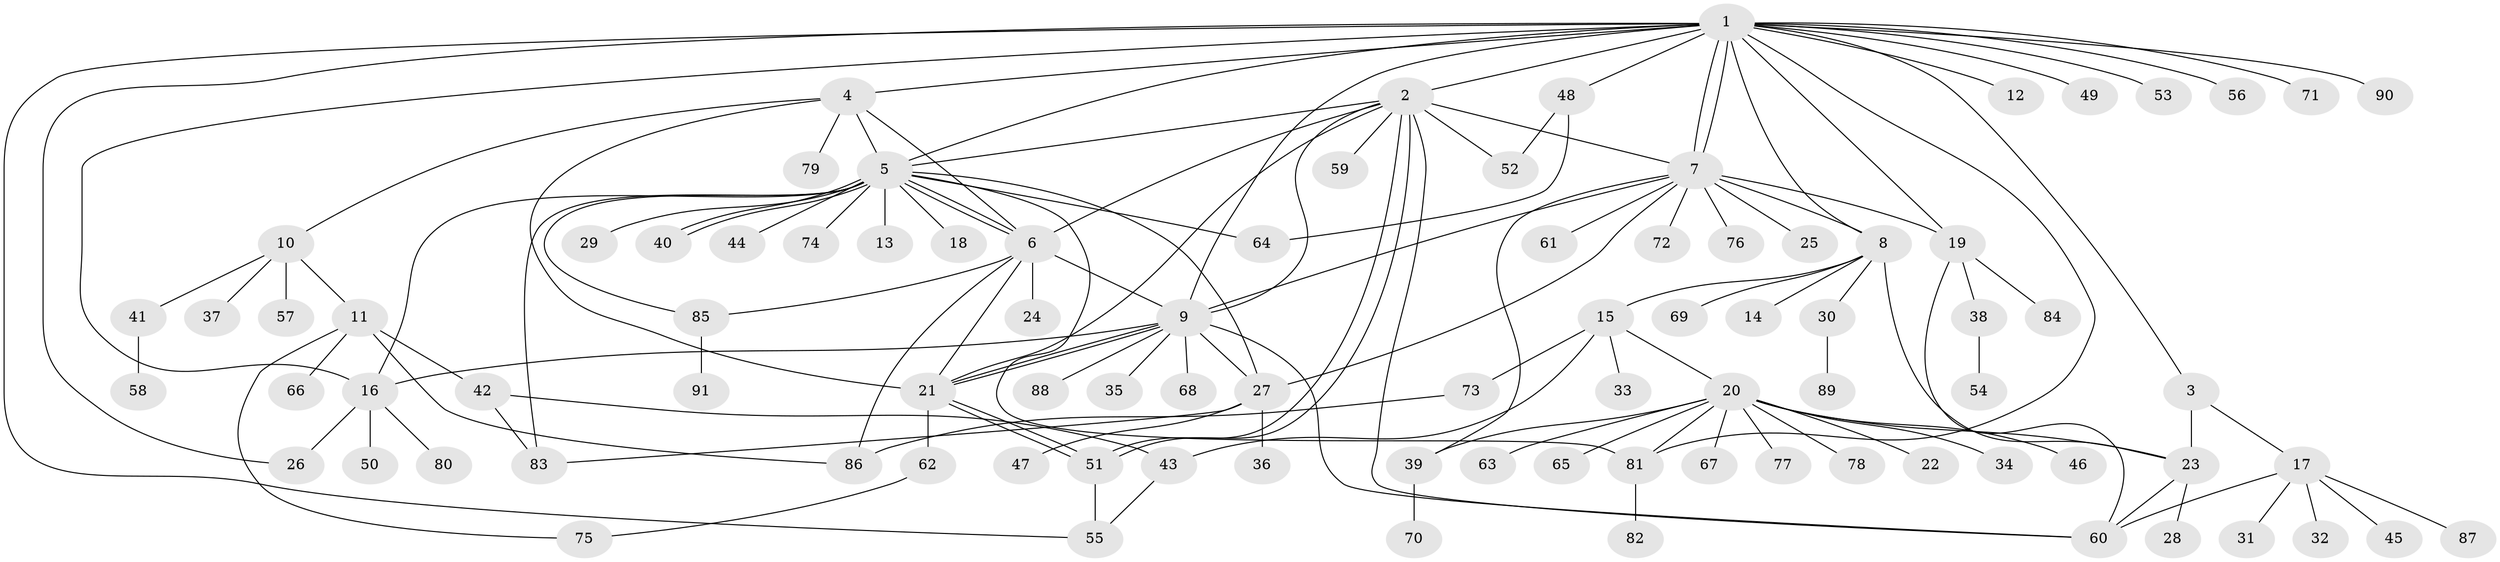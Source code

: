 // coarse degree distribution, {11: 0.037037037037037035, 16: 0.037037037037037035, 3: 0.14814814814814814, 7: 0.037037037037037035, 8: 0.07407407407407407, 5: 0.037037037037037035, 1: 0.6296296296296297}
// Generated by graph-tools (version 1.1) at 2025/18/03/04/25 18:18:16]
// undirected, 91 vertices, 135 edges
graph export_dot {
graph [start="1"]
  node [color=gray90,style=filled];
  1;
  2;
  3;
  4;
  5;
  6;
  7;
  8;
  9;
  10;
  11;
  12;
  13;
  14;
  15;
  16;
  17;
  18;
  19;
  20;
  21;
  22;
  23;
  24;
  25;
  26;
  27;
  28;
  29;
  30;
  31;
  32;
  33;
  34;
  35;
  36;
  37;
  38;
  39;
  40;
  41;
  42;
  43;
  44;
  45;
  46;
  47;
  48;
  49;
  50;
  51;
  52;
  53;
  54;
  55;
  56;
  57;
  58;
  59;
  60;
  61;
  62;
  63;
  64;
  65;
  66;
  67;
  68;
  69;
  70;
  71;
  72;
  73;
  74;
  75;
  76;
  77;
  78;
  79;
  80;
  81;
  82;
  83;
  84;
  85;
  86;
  87;
  88;
  89;
  90;
  91;
  1 -- 2;
  1 -- 3;
  1 -- 4;
  1 -- 5;
  1 -- 7;
  1 -- 7;
  1 -- 8;
  1 -- 9;
  1 -- 12;
  1 -- 16;
  1 -- 19;
  1 -- 26;
  1 -- 48;
  1 -- 49;
  1 -- 53;
  1 -- 55;
  1 -- 56;
  1 -- 71;
  1 -- 81;
  1 -- 90;
  2 -- 5;
  2 -- 6;
  2 -- 7;
  2 -- 9;
  2 -- 21;
  2 -- 51;
  2 -- 51;
  2 -- 52;
  2 -- 59;
  2 -- 60;
  3 -- 17;
  3 -- 23;
  4 -- 5;
  4 -- 6;
  4 -- 10;
  4 -- 21;
  4 -- 79;
  5 -- 6;
  5 -- 6;
  5 -- 13;
  5 -- 16;
  5 -- 18;
  5 -- 27;
  5 -- 29;
  5 -- 40;
  5 -- 40;
  5 -- 44;
  5 -- 64;
  5 -- 74;
  5 -- 81;
  5 -- 83;
  5 -- 85;
  6 -- 9;
  6 -- 21;
  6 -- 24;
  6 -- 85;
  6 -- 86;
  7 -- 8;
  7 -- 9;
  7 -- 19;
  7 -- 25;
  7 -- 27;
  7 -- 39;
  7 -- 61;
  7 -- 72;
  7 -- 76;
  8 -- 14;
  8 -- 15;
  8 -- 23;
  8 -- 30;
  8 -- 69;
  9 -- 16;
  9 -- 21;
  9 -- 21;
  9 -- 27;
  9 -- 35;
  9 -- 60;
  9 -- 68;
  9 -- 88;
  10 -- 11;
  10 -- 37;
  10 -- 41;
  10 -- 57;
  11 -- 42;
  11 -- 66;
  11 -- 75;
  11 -- 86;
  15 -- 20;
  15 -- 33;
  15 -- 43;
  15 -- 73;
  16 -- 26;
  16 -- 50;
  16 -- 80;
  17 -- 31;
  17 -- 32;
  17 -- 45;
  17 -- 60;
  17 -- 87;
  19 -- 38;
  19 -- 60;
  19 -- 84;
  20 -- 22;
  20 -- 23;
  20 -- 34;
  20 -- 39;
  20 -- 46;
  20 -- 63;
  20 -- 65;
  20 -- 67;
  20 -- 77;
  20 -- 78;
  20 -- 81;
  21 -- 51;
  21 -- 51;
  21 -- 62;
  23 -- 28;
  23 -- 60;
  27 -- 36;
  27 -- 47;
  27 -- 83;
  30 -- 89;
  38 -- 54;
  39 -- 70;
  41 -- 58;
  42 -- 43;
  42 -- 83;
  43 -- 55;
  48 -- 52;
  48 -- 64;
  51 -- 55;
  62 -- 75;
  73 -- 86;
  81 -- 82;
  85 -- 91;
}
